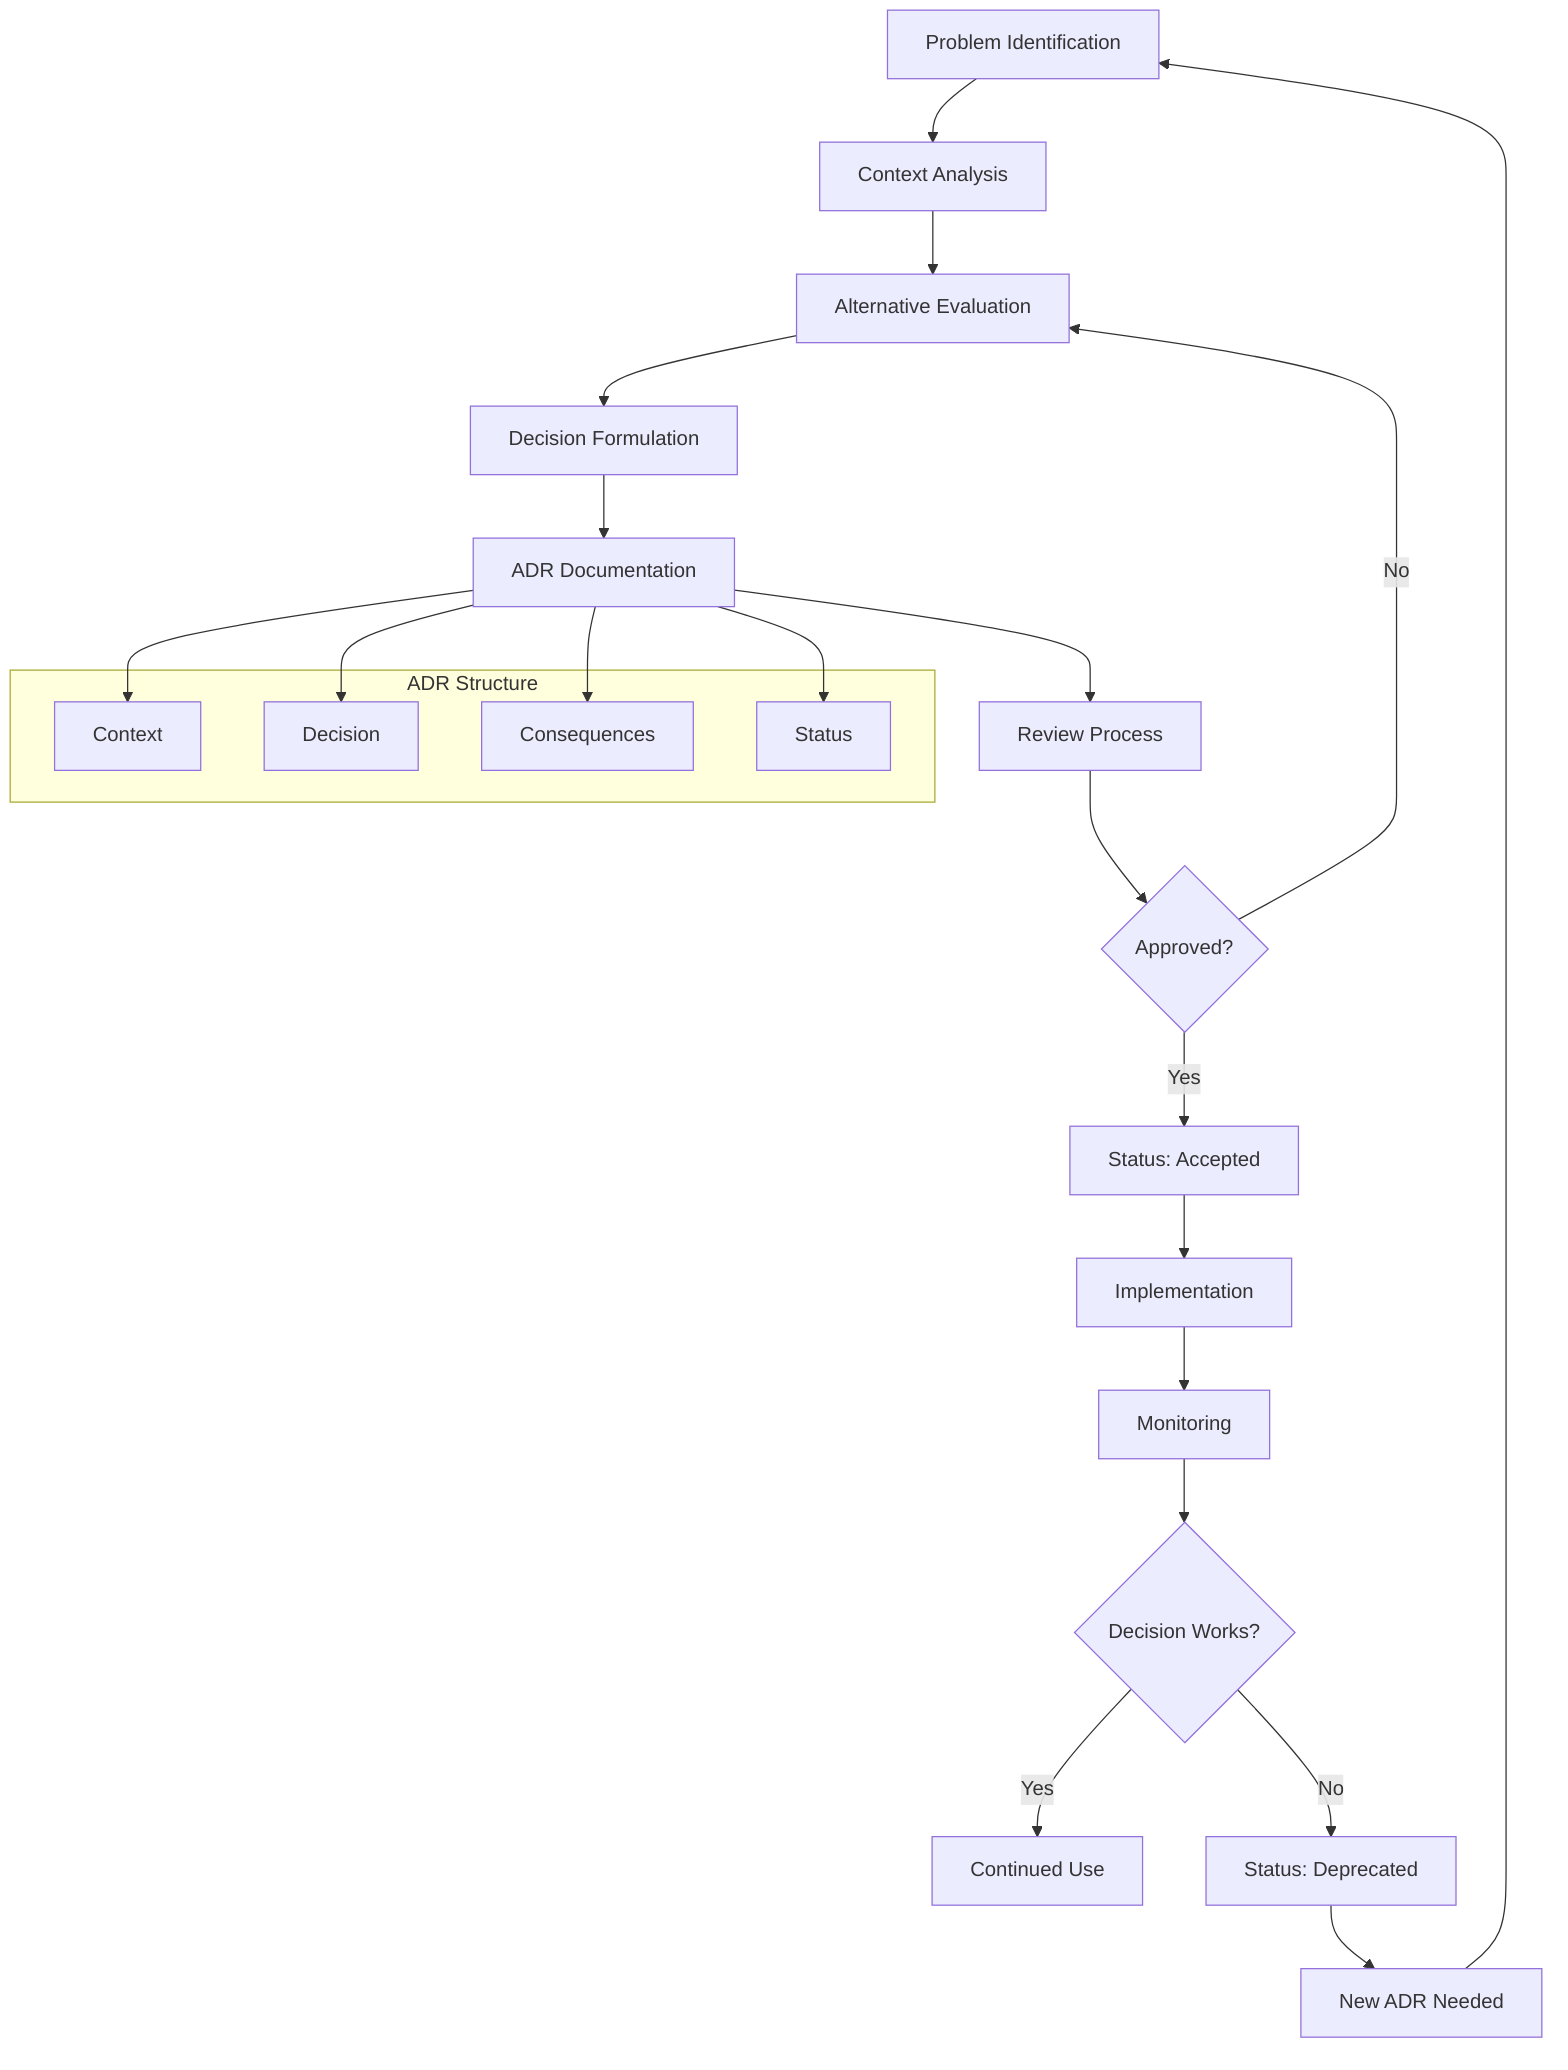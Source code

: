 graph TD
    A[Problem Identification]:::kv-primary --> B[Context Analysis]:::kv-highlight
    B --> C[Alternative Evaluation]:::kv-accent
    C --> D[Decision Formulation]:::kv-accent
    D --> E[ADR Documentation]:::kv-primary
    E --> F[Review Process]:::kv-highlight
    F --> G{Approved?}:::kv-outline
    G -->|Yes| H[Status: Accepted]:::kv-accent
    G -->|No| C
    H --> I[Implementation]:::kv-primary
    I --> J[Monitoring]:::kv-highlight
    J --> K{Decision Works?}:::kv-outline
    K -->|Yes| L[Continued Use]:::kv-accent
    K -->|No| M[Status: Deprecated]:::kv-muted
    M --> N[New ADR Needed]:::kv-pattern
    N --> A

    subgraph "ADR Structure"
        E1[Context]:::kv-muted
        E2[Decision]:::kv-accent
        E3[Consequences]:::kv-highlight
        E4[Status]:::kv-muted
    end

    E --> E1
    E --> E2
    E --> E3
    E --> E4